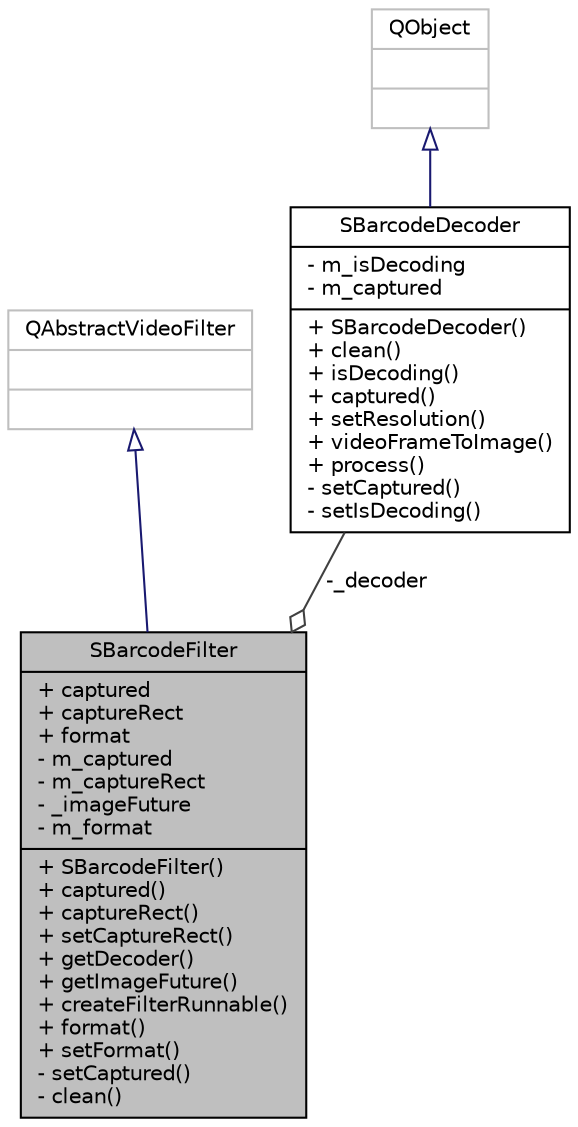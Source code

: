 digraph "SBarcodeFilter"
{
 // INTERACTIVE_SVG=YES
 // LATEX_PDF_SIZE
  edge [fontname="Helvetica",fontsize="10",labelfontname="Helvetica",labelfontsize="10"];
  node [fontname="Helvetica",fontsize="10",shape=record];
  Node1 [label="{SBarcodeFilter\n|+ captured\l+ captureRect\l+ format\l- m_captured\l- m_captureRect\l- _imageFuture\l- m_format\l|+ SBarcodeFilter()\l+ captured()\l+ captureRect()\l+ setCaptureRect()\l+ getDecoder()\l+ getImageFuture()\l+ createFilterRunnable()\l+ format()\l+ setFormat()\l- setCaptured()\l- clean()\l}",height=0.2,width=0.4,color="black", fillcolor="grey75", style="filled", fontcolor="black",tooltip="The SBarcodeFilter class is a custom class that allows image processing with the cooperation of QML V..."];
  Node2 -> Node1 [dir="back",color="midnightblue",fontsize="10",style="solid",arrowtail="onormal",fontname="Helvetica"];
  Node2 [label="{QAbstractVideoFilter\n||}",height=0.2,width=0.4,color="grey75", fillcolor="white", style="filled",tooltip=" "];
  Node3 -> Node1 [color="grey25",fontsize="10",style="solid",label=" -_decoder" ,arrowhead="odiamond",fontname="Helvetica"];
  Node3 [label="{SBarcodeDecoder\n|- m_isDecoding\l- m_captured\l|+ SBarcodeDecoder()\l+ clean()\l+ isDecoding()\l+ captured()\l+ setResolution()\l+ videoFrameToImage()\l+ process()\l- setCaptured()\l- setIsDecoding()\l}",height=0.2,width=0.4,color="black", fillcolor="white", style="filled",URL="$dc/de7/class_s_barcode_decoder.html",tooltip="The SBarcodeDecoder class for decoding barcodes to human readable string."];
  Node4 -> Node3 [dir="back",color="midnightblue",fontsize="10",style="solid",arrowtail="onormal",fontname="Helvetica"];
  Node4 [label="{QObject\n||}",height=0.2,width=0.4,color="grey75", fillcolor="white", style="filled",tooltip=" "];
}
